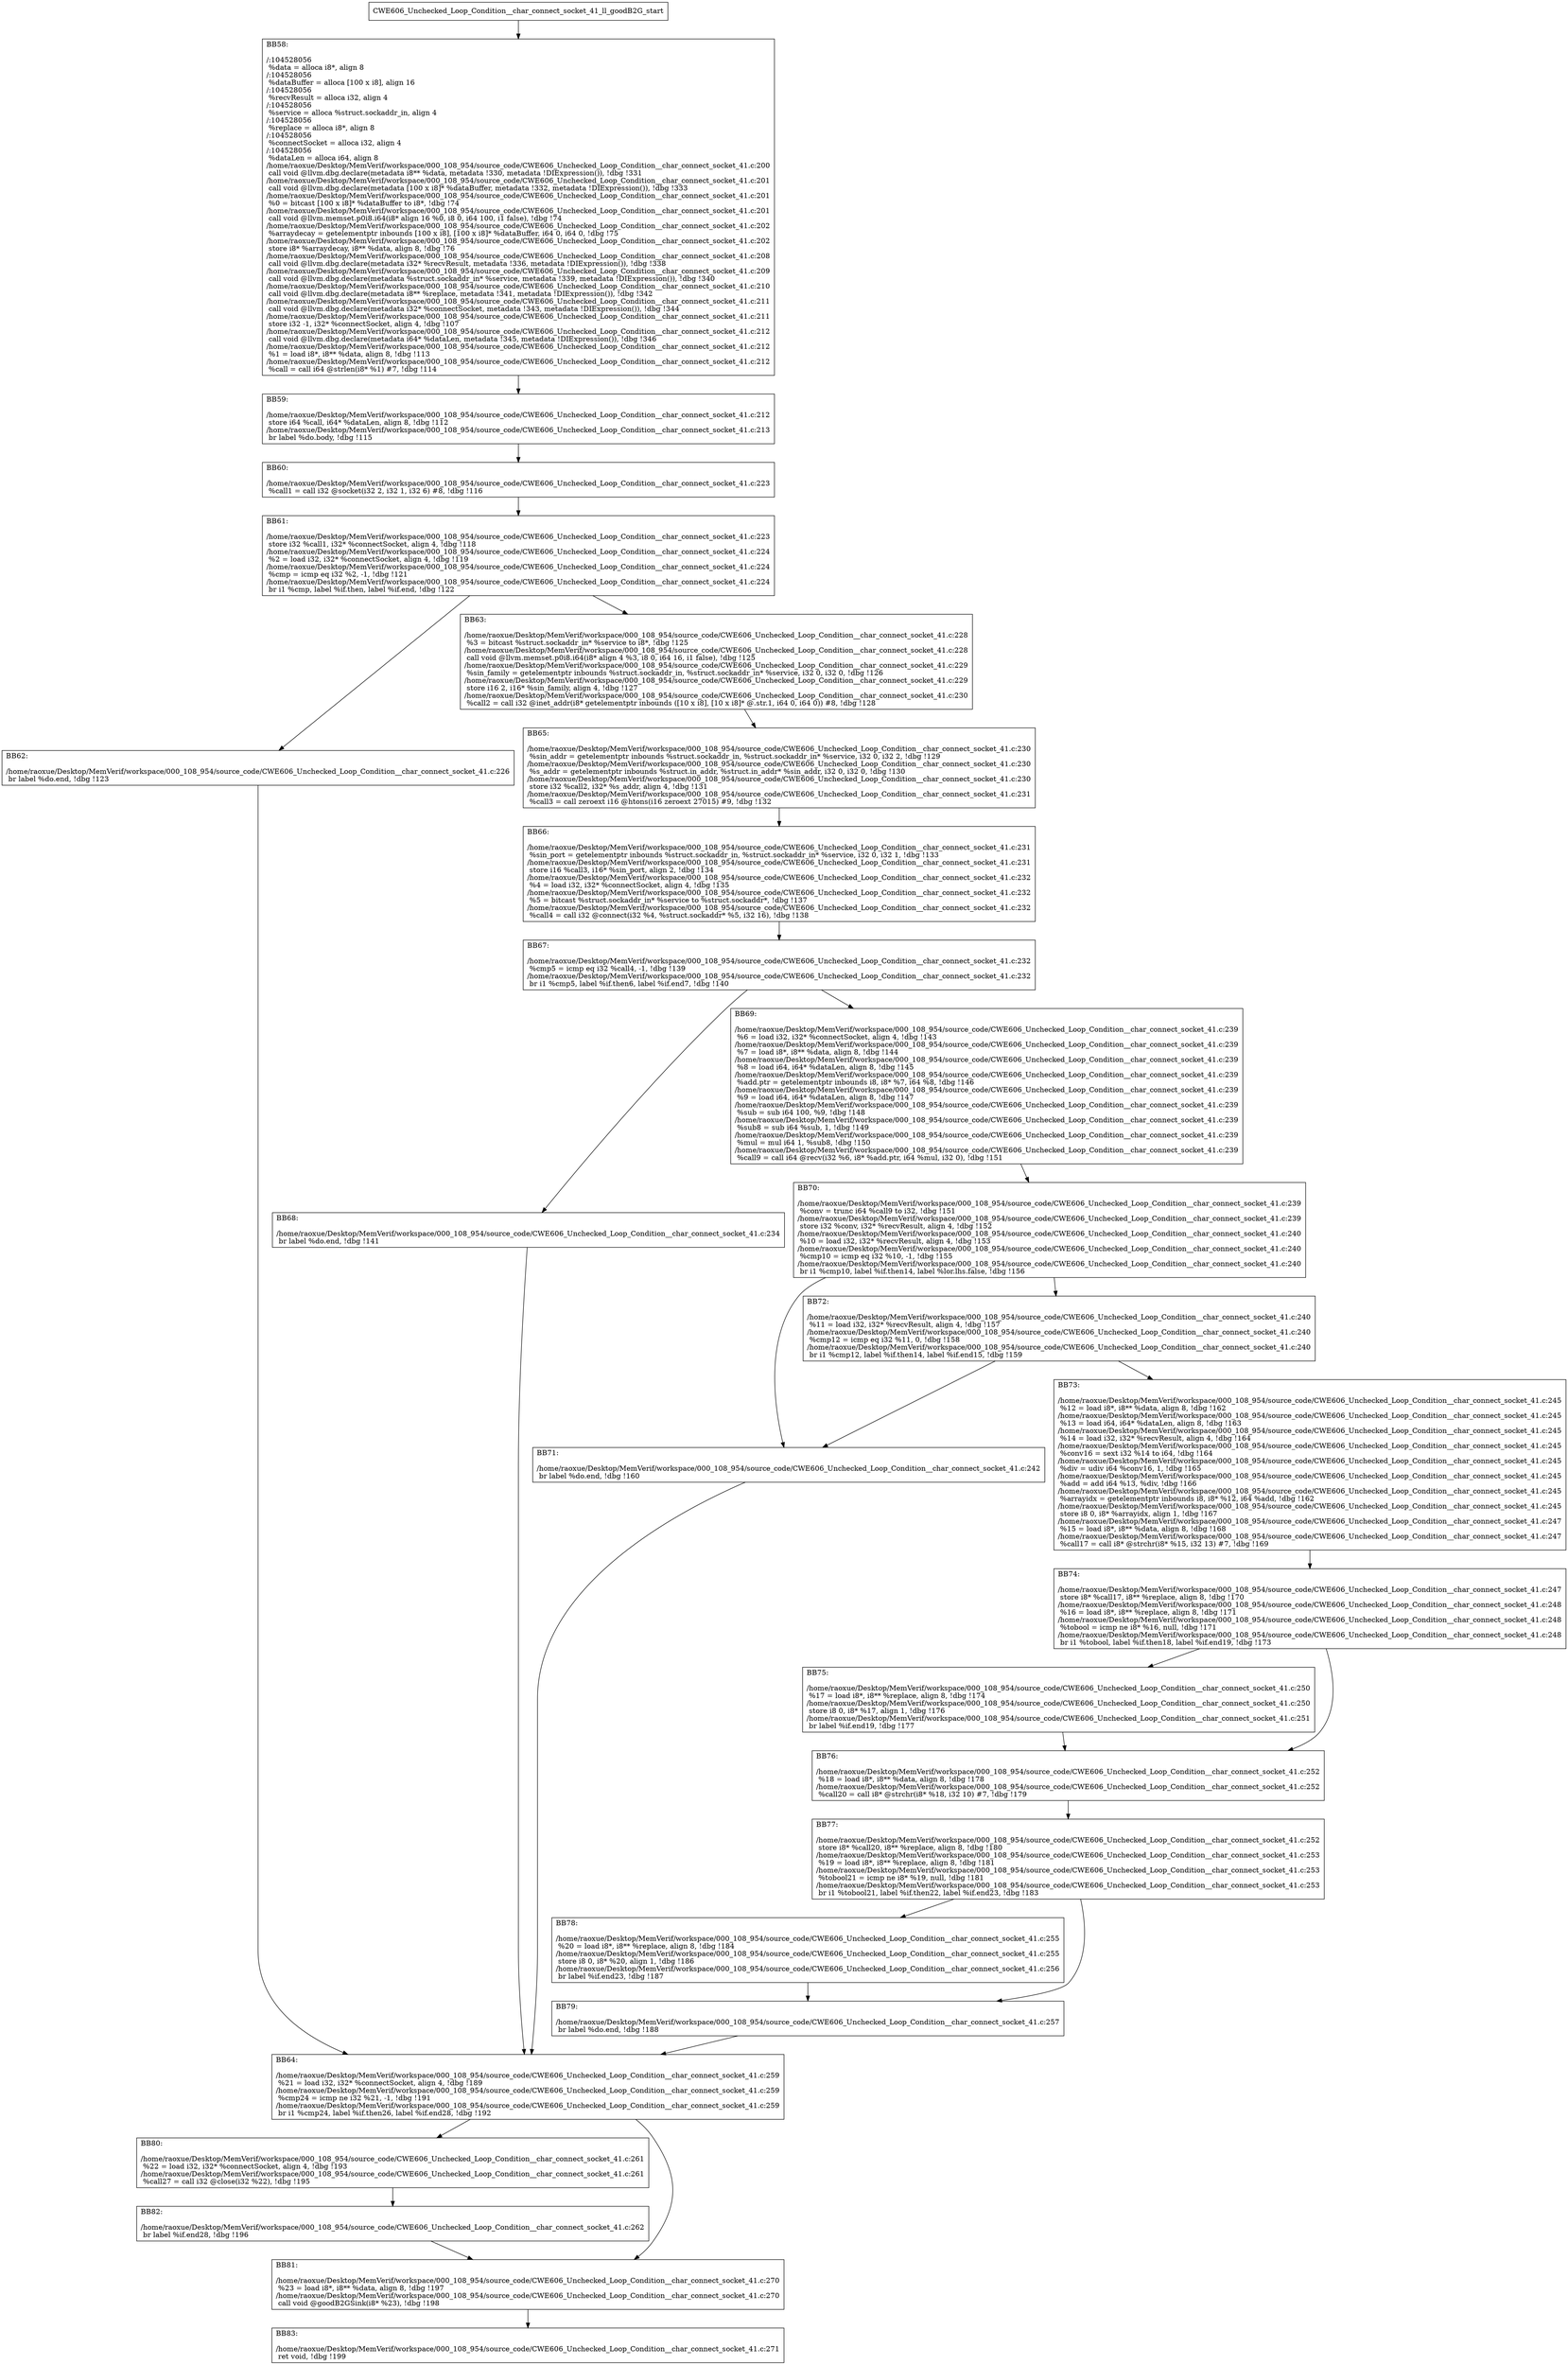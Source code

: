 digraph "CFG for'CWE606_Unchecked_Loop_Condition__char_connect_socket_41_ll_goodB2G' function" {
	BBCWE606_Unchecked_Loop_Condition__char_connect_socket_41_ll_goodB2G_start[shape=record,label="{CWE606_Unchecked_Loop_Condition__char_connect_socket_41_ll_goodB2G_start}"];
	BBCWE606_Unchecked_Loop_Condition__char_connect_socket_41_ll_goodB2G_start-> CWE606_Unchecked_Loop_Condition__char_connect_socket_41_ll_goodB2GBB58;
	CWE606_Unchecked_Loop_Condition__char_connect_socket_41_ll_goodB2GBB58 [shape=record, label="{BB58:\l\l/:104528056\l
  %data = alloca i8*, align 8\l
/:104528056\l
  %dataBuffer = alloca [100 x i8], align 16\l
/:104528056\l
  %recvResult = alloca i32, align 4\l
/:104528056\l
  %service = alloca %struct.sockaddr_in, align 4\l
/:104528056\l
  %replace = alloca i8*, align 8\l
/:104528056\l
  %connectSocket = alloca i32, align 4\l
/:104528056\l
  %dataLen = alloca i64, align 8\l
/home/raoxue/Desktop/MemVerif/workspace/000_108_954/source_code/CWE606_Unchecked_Loop_Condition__char_connect_socket_41.c:200\l
  call void @llvm.dbg.declare(metadata i8** %data, metadata !330, metadata !DIExpression()), !dbg !331\l
/home/raoxue/Desktop/MemVerif/workspace/000_108_954/source_code/CWE606_Unchecked_Loop_Condition__char_connect_socket_41.c:201\l
  call void @llvm.dbg.declare(metadata [100 x i8]* %dataBuffer, metadata !332, metadata !DIExpression()), !dbg !333\l
/home/raoxue/Desktop/MemVerif/workspace/000_108_954/source_code/CWE606_Unchecked_Loop_Condition__char_connect_socket_41.c:201\l
  %0 = bitcast [100 x i8]* %dataBuffer to i8*, !dbg !74\l
/home/raoxue/Desktop/MemVerif/workspace/000_108_954/source_code/CWE606_Unchecked_Loop_Condition__char_connect_socket_41.c:201\l
  call void @llvm.memset.p0i8.i64(i8* align 16 %0, i8 0, i64 100, i1 false), !dbg !74\l
/home/raoxue/Desktop/MemVerif/workspace/000_108_954/source_code/CWE606_Unchecked_Loop_Condition__char_connect_socket_41.c:202\l
  %arraydecay = getelementptr inbounds [100 x i8], [100 x i8]* %dataBuffer, i64 0, i64 0, !dbg !75\l
/home/raoxue/Desktop/MemVerif/workspace/000_108_954/source_code/CWE606_Unchecked_Loop_Condition__char_connect_socket_41.c:202\l
  store i8* %arraydecay, i8** %data, align 8, !dbg !76\l
/home/raoxue/Desktop/MemVerif/workspace/000_108_954/source_code/CWE606_Unchecked_Loop_Condition__char_connect_socket_41.c:208\l
  call void @llvm.dbg.declare(metadata i32* %recvResult, metadata !336, metadata !DIExpression()), !dbg !338\l
/home/raoxue/Desktop/MemVerif/workspace/000_108_954/source_code/CWE606_Unchecked_Loop_Condition__char_connect_socket_41.c:209\l
  call void @llvm.dbg.declare(metadata %struct.sockaddr_in* %service, metadata !339, metadata !DIExpression()), !dbg !340\l
/home/raoxue/Desktop/MemVerif/workspace/000_108_954/source_code/CWE606_Unchecked_Loop_Condition__char_connect_socket_41.c:210\l
  call void @llvm.dbg.declare(metadata i8** %replace, metadata !341, metadata !DIExpression()), !dbg !342\l
/home/raoxue/Desktop/MemVerif/workspace/000_108_954/source_code/CWE606_Unchecked_Loop_Condition__char_connect_socket_41.c:211\l
  call void @llvm.dbg.declare(metadata i32* %connectSocket, metadata !343, metadata !DIExpression()), !dbg !344\l
/home/raoxue/Desktop/MemVerif/workspace/000_108_954/source_code/CWE606_Unchecked_Loop_Condition__char_connect_socket_41.c:211\l
  store i32 -1, i32* %connectSocket, align 4, !dbg !107\l
/home/raoxue/Desktop/MemVerif/workspace/000_108_954/source_code/CWE606_Unchecked_Loop_Condition__char_connect_socket_41.c:212\l
  call void @llvm.dbg.declare(metadata i64* %dataLen, metadata !345, metadata !DIExpression()), !dbg !346\l
/home/raoxue/Desktop/MemVerif/workspace/000_108_954/source_code/CWE606_Unchecked_Loop_Condition__char_connect_socket_41.c:212\l
  %1 = load i8*, i8** %data, align 8, !dbg !113\l
/home/raoxue/Desktop/MemVerif/workspace/000_108_954/source_code/CWE606_Unchecked_Loop_Condition__char_connect_socket_41.c:212\l
  %call = call i64 @strlen(i8* %1) #7, !dbg !114\l
}"];
	CWE606_Unchecked_Loop_Condition__char_connect_socket_41_ll_goodB2GBB58-> CWE606_Unchecked_Loop_Condition__char_connect_socket_41_ll_goodB2GBB59;
	CWE606_Unchecked_Loop_Condition__char_connect_socket_41_ll_goodB2GBB59 [shape=record, label="{BB59:\l\l/home/raoxue/Desktop/MemVerif/workspace/000_108_954/source_code/CWE606_Unchecked_Loop_Condition__char_connect_socket_41.c:212\l
  store i64 %call, i64* %dataLen, align 8, !dbg !112\l
/home/raoxue/Desktop/MemVerif/workspace/000_108_954/source_code/CWE606_Unchecked_Loop_Condition__char_connect_socket_41.c:213\l
  br label %do.body, !dbg !115\l
}"];
	CWE606_Unchecked_Loop_Condition__char_connect_socket_41_ll_goodB2GBB59-> CWE606_Unchecked_Loop_Condition__char_connect_socket_41_ll_goodB2GBB60;
	CWE606_Unchecked_Loop_Condition__char_connect_socket_41_ll_goodB2GBB60 [shape=record, label="{BB60:\l\l/home/raoxue/Desktop/MemVerif/workspace/000_108_954/source_code/CWE606_Unchecked_Loop_Condition__char_connect_socket_41.c:223\l
  %call1 = call i32 @socket(i32 2, i32 1, i32 6) #8, !dbg !116\l
}"];
	CWE606_Unchecked_Loop_Condition__char_connect_socket_41_ll_goodB2GBB60-> CWE606_Unchecked_Loop_Condition__char_connect_socket_41_ll_goodB2GBB61;
	CWE606_Unchecked_Loop_Condition__char_connect_socket_41_ll_goodB2GBB61 [shape=record, label="{BB61:\l\l/home/raoxue/Desktop/MemVerif/workspace/000_108_954/source_code/CWE606_Unchecked_Loop_Condition__char_connect_socket_41.c:223\l
  store i32 %call1, i32* %connectSocket, align 4, !dbg !118\l
/home/raoxue/Desktop/MemVerif/workspace/000_108_954/source_code/CWE606_Unchecked_Loop_Condition__char_connect_socket_41.c:224\l
  %2 = load i32, i32* %connectSocket, align 4, !dbg !119\l
/home/raoxue/Desktop/MemVerif/workspace/000_108_954/source_code/CWE606_Unchecked_Loop_Condition__char_connect_socket_41.c:224\l
  %cmp = icmp eq i32 %2, -1, !dbg !121\l
/home/raoxue/Desktop/MemVerif/workspace/000_108_954/source_code/CWE606_Unchecked_Loop_Condition__char_connect_socket_41.c:224\l
  br i1 %cmp, label %if.then, label %if.end, !dbg !122\l
}"];
	CWE606_Unchecked_Loop_Condition__char_connect_socket_41_ll_goodB2GBB61-> CWE606_Unchecked_Loop_Condition__char_connect_socket_41_ll_goodB2GBB62;
	CWE606_Unchecked_Loop_Condition__char_connect_socket_41_ll_goodB2GBB61-> CWE606_Unchecked_Loop_Condition__char_connect_socket_41_ll_goodB2GBB63;
	CWE606_Unchecked_Loop_Condition__char_connect_socket_41_ll_goodB2GBB62 [shape=record, label="{BB62:\l\l/home/raoxue/Desktop/MemVerif/workspace/000_108_954/source_code/CWE606_Unchecked_Loop_Condition__char_connect_socket_41.c:226\l
  br label %do.end, !dbg !123\l
}"];
	CWE606_Unchecked_Loop_Condition__char_connect_socket_41_ll_goodB2GBB62-> CWE606_Unchecked_Loop_Condition__char_connect_socket_41_ll_goodB2GBB64;
	CWE606_Unchecked_Loop_Condition__char_connect_socket_41_ll_goodB2GBB63 [shape=record, label="{BB63:\l\l/home/raoxue/Desktop/MemVerif/workspace/000_108_954/source_code/CWE606_Unchecked_Loop_Condition__char_connect_socket_41.c:228\l
  %3 = bitcast %struct.sockaddr_in* %service to i8*, !dbg !125\l
/home/raoxue/Desktop/MemVerif/workspace/000_108_954/source_code/CWE606_Unchecked_Loop_Condition__char_connect_socket_41.c:228\l
  call void @llvm.memset.p0i8.i64(i8* align 4 %3, i8 0, i64 16, i1 false), !dbg !125\l
/home/raoxue/Desktop/MemVerif/workspace/000_108_954/source_code/CWE606_Unchecked_Loop_Condition__char_connect_socket_41.c:229\l
  %sin_family = getelementptr inbounds %struct.sockaddr_in, %struct.sockaddr_in* %service, i32 0, i32 0, !dbg !126\l
/home/raoxue/Desktop/MemVerif/workspace/000_108_954/source_code/CWE606_Unchecked_Loop_Condition__char_connect_socket_41.c:229\l
  store i16 2, i16* %sin_family, align 4, !dbg !127\l
/home/raoxue/Desktop/MemVerif/workspace/000_108_954/source_code/CWE606_Unchecked_Loop_Condition__char_connect_socket_41.c:230\l
  %call2 = call i32 @inet_addr(i8* getelementptr inbounds ([10 x i8], [10 x i8]* @.str.1, i64 0, i64 0)) #8, !dbg !128\l
}"];
	CWE606_Unchecked_Loop_Condition__char_connect_socket_41_ll_goodB2GBB63-> CWE606_Unchecked_Loop_Condition__char_connect_socket_41_ll_goodB2GBB65;
	CWE606_Unchecked_Loop_Condition__char_connect_socket_41_ll_goodB2GBB65 [shape=record, label="{BB65:\l\l/home/raoxue/Desktop/MemVerif/workspace/000_108_954/source_code/CWE606_Unchecked_Loop_Condition__char_connect_socket_41.c:230\l
  %sin_addr = getelementptr inbounds %struct.sockaddr_in, %struct.sockaddr_in* %service, i32 0, i32 2, !dbg !129\l
/home/raoxue/Desktop/MemVerif/workspace/000_108_954/source_code/CWE606_Unchecked_Loop_Condition__char_connect_socket_41.c:230\l
  %s_addr = getelementptr inbounds %struct.in_addr, %struct.in_addr* %sin_addr, i32 0, i32 0, !dbg !130\l
/home/raoxue/Desktop/MemVerif/workspace/000_108_954/source_code/CWE606_Unchecked_Loop_Condition__char_connect_socket_41.c:230\l
  store i32 %call2, i32* %s_addr, align 4, !dbg !131\l
/home/raoxue/Desktop/MemVerif/workspace/000_108_954/source_code/CWE606_Unchecked_Loop_Condition__char_connect_socket_41.c:231\l
  %call3 = call zeroext i16 @htons(i16 zeroext 27015) #9, !dbg !132\l
}"];
	CWE606_Unchecked_Loop_Condition__char_connect_socket_41_ll_goodB2GBB65-> CWE606_Unchecked_Loop_Condition__char_connect_socket_41_ll_goodB2GBB66;
	CWE606_Unchecked_Loop_Condition__char_connect_socket_41_ll_goodB2GBB66 [shape=record, label="{BB66:\l\l/home/raoxue/Desktop/MemVerif/workspace/000_108_954/source_code/CWE606_Unchecked_Loop_Condition__char_connect_socket_41.c:231\l
  %sin_port = getelementptr inbounds %struct.sockaddr_in, %struct.sockaddr_in* %service, i32 0, i32 1, !dbg !133\l
/home/raoxue/Desktop/MemVerif/workspace/000_108_954/source_code/CWE606_Unchecked_Loop_Condition__char_connect_socket_41.c:231\l
  store i16 %call3, i16* %sin_port, align 2, !dbg !134\l
/home/raoxue/Desktop/MemVerif/workspace/000_108_954/source_code/CWE606_Unchecked_Loop_Condition__char_connect_socket_41.c:232\l
  %4 = load i32, i32* %connectSocket, align 4, !dbg !135\l
/home/raoxue/Desktop/MemVerif/workspace/000_108_954/source_code/CWE606_Unchecked_Loop_Condition__char_connect_socket_41.c:232\l
  %5 = bitcast %struct.sockaddr_in* %service to %struct.sockaddr*, !dbg !137\l
/home/raoxue/Desktop/MemVerif/workspace/000_108_954/source_code/CWE606_Unchecked_Loop_Condition__char_connect_socket_41.c:232\l
  %call4 = call i32 @connect(i32 %4, %struct.sockaddr* %5, i32 16), !dbg !138\l
}"];
	CWE606_Unchecked_Loop_Condition__char_connect_socket_41_ll_goodB2GBB66-> CWE606_Unchecked_Loop_Condition__char_connect_socket_41_ll_goodB2GBB67;
	CWE606_Unchecked_Loop_Condition__char_connect_socket_41_ll_goodB2GBB67 [shape=record, label="{BB67:\l\l/home/raoxue/Desktop/MemVerif/workspace/000_108_954/source_code/CWE606_Unchecked_Loop_Condition__char_connect_socket_41.c:232\l
  %cmp5 = icmp eq i32 %call4, -1, !dbg !139\l
/home/raoxue/Desktop/MemVerif/workspace/000_108_954/source_code/CWE606_Unchecked_Loop_Condition__char_connect_socket_41.c:232\l
  br i1 %cmp5, label %if.then6, label %if.end7, !dbg !140\l
}"];
	CWE606_Unchecked_Loop_Condition__char_connect_socket_41_ll_goodB2GBB67-> CWE606_Unchecked_Loop_Condition__char_connect_socket_41_ll_goodB2GBB68;
	CWE606_Unchecked_Loop_Condition__char_connect_socket_41_ll_goodB2GBB67-> CWE606_Unchecked_Loop_Condition__char_connect_socket_41_ll_goodB2GBB69;
	CWE606_Unchecked_Loop_Condition__char_connect_socket_41_ll_goodB2GBB68 [shape=record, label="{BB68:\l\l/home/raoxue/Desktop/MemVerif/workspace/000_108_954/source_code/CWE606_Unchecked_Loop_Condition__char_connect_socket_41.c:234\l
  br label %do.end, !dbg !141\l
}"];
	CWE606_Unchecked_Loop_Condition__char_connect_socket_41_ll_goodB2GBB68-> CWE606_Unchecked_Loop_Condition__char_connect_socket_41_ll_goodB2GBB64;
	CWE606_Unchecked_Loop_Condition__char_connect_socket_41_ll_goodB2GBB69 [shape=record, label="{BB69:\l\l/home/raoxue/Desktop/MemVerif/workspace/000_108_954/source_code/CWE606_Unchecked_Loop_Condition__char_connect_socket_41.c:239\l
  %6 = load i32, i32* %connectSocket, align 4, !dbg !143\l
/home/raoxue/Desktop/MemVerif/workspace/000_108_954/source_code/CWE606_Unchecked_Loop_Condition__char_connect_socket_41.c:239\l
  %7 = load i8*, i8** %data, align 8, !dbg !144\l
/home/raoxue/Desktop/MemVerif/workspace/000_108_954/source_code/CWE606_Unchecked_Loop_Condition__char_connect_socket_41.c:239\l
  %8 = load i64, i64* %dataLen, align 8, !dbg !145\l
/home/raoxue/Desktop/MemVerif/workspace/000_108_954/source_code/CWE606_Unchecked_Loop_Condition__char_connect_socket_41.c:239\l
  %add.ptr = getelementptr inbounds i8, i8* %7, i64 %8, !dbg !146\l
/home/raoxue/Desktop/MemVerif/workspace/000_108_954/source_code/CWE606_Unchecked_Loop_Condition__char_connect_socket_41.c:239\l
  %9 = load i64, i64* %dataLen, align 8, !dbg !147\l
/home/raoxue/Desktop/MemVerif/workspace/000_108_954/source_code/CWE606_Unchecked_Loop_Condition__char_connect_socket_41.c:239\l
  %sub = sub i64 100, %9, !dbg !148\l
/home/raoxue/Desktop/MemVerif/workspace/000_108_954/source_code/CWE606_Unchecked_Loop_Condition__char_connect_socket_41.c:239\l
  %sub8 = sub i64 %sub, 1, !dbg !149\l
/home/raoxue/Desktop/MemVerif/workspace/000_108_954/source_code/CWE606_Unchecked_Loop_Condition__char_connect_socket_41.c:239\l
  %mul = mul i64 1, %sub8, !dbg !150\l
/home/raoxue/Desktop/MemVerif/workspace/000_108_954/source_code/CWE606_Unchecked_Loop_Condition__char_connect_socket_41.c:239\l
  %call9 = call i64 @recv(i32 %6, i8* %add.ptr, i64 %mul, i32 0), !dbg !151\l
}"];
	CWE606_Unchecked_Loop_Condition__char_connect_socket_41_ll_goodB2GBB69-> CWE606_Unchecked_Loop_Condition__char_connect_socket_41_ll_goodB2GBB70;
	CWE606_Unchecked_Loop_Condition__char_connect_socket_41_ll_goodB2GBB70 [shape=record, label="{BB70:\l\l/home/raoxue/Desktop/MemVerif/workspace/000_108_954/source_code/CWE606_Unchecked_Loop_Condition__char_connect_socket_41.c:239\l
  %conv = trunc i64 %call9 to i32, !dbg !151\l
/home/raoxue/Desktop/MemVerif/workspace/000_108_954/source_code/CWE606_Unchecked_Loop_Condition__char_connect_socket_41.c:239\l
  store i32 %conv, i32* %recvResult, align 4, !dbg !152\l
/home/raoxue/Desktop/MemVerif/workspace/000_108_954/source_code/CWE606_Unchecked_Loop_Condition__char_connect_socket_41.c:240\l
  %10 = load i32, i32* %recvResult, align 4, !dbg !153\l
/home/raoxue/Desktop/MemVerif/workspace/000_108_954/source_code/CWE606_Unchecked_Loop_Condition__char_connect_socket_41.c:240\l
  %cmp10 = icmp eq i32 %10, -1, !dbg !155\l
/home/raoxue/Desktop/MemVerif/workspace/000_108_954/source_code/CWE606_Unchecked_Loop_Condition__char_connect_socket_41.c:240\l
  br i1 %cmp10, label %if.then14, label %lor.lhs.false, !dbg !156\l
}"];
	CWE606_Unchecked_Loop_Condition__char_connect_socket_41_ll_goodB2GBB70-> CWE606_Unchecked_Loop_Condition__char_connect_socket_41_ll_goodB2GBB71;
	CWE606_Unchecked_Loop_Condition__char_connect_socket_41_ll_goodB2GBB70-> CWE606_Unchecked_Loop_Condition__char_connect_socket_41_ll_goodB2GBB72;
	CWE606_Unchecked_Loop_Condition__char_connect_socket_41_ll_goodB2GBB72 [shape=record, label="{BB72:\l\l/home/raoxue/Desktop/MemVerif/workspace/000_108_954/source_code/CWE606_Unchecked_Loop_Condition__char_connect_socket_41.c:240\l
  %11 = load i32, i32* %recvResult, align 4, !dbg !157\l
/home/raoxue/Desktop/MemVerif/workspace/000_108_954/source_code/CWE606_Unchecked_Loop_Condition__char_connect_socket_41.c:240\l
  %cmp12 = icmp eq i32 %11, 0, !dbg !158\l
/home/raoxue/Desktop/MemVerif/workspace/000_108_954/source_code/CWE606_Unchecked_Loop_Condition__char_connect_socket_41.c:240\l
  br i1 %cmp12, label %if.then14, label %if.end15, !dbg !159\l
}"];
	CWE606_Unchecked_Loop_Condition__char_connect_socket_41_ll_goodB2GBB72-> CWE606_Unchecked_Loop_Condition__char_connect_socket_41_ll_goodB2GBB71;
	CWE606_Unchecked_Loop_Condition__char_connect_socket_41_ll_goodB2GBB72-> CWE606_Unchecked_Loop_Condition__char_connect_socket_41_ll_goodB2GBB73;
	CWE606_Unchecked_Loop_Condition__char_connect_socket_41_ll_goodB2GBB71 [shape=record, label="{BB71:\l\l/home/raoxue/Desktop/MemVerif/workspace/000_108_954/source_code/CWE606_Unchecked_Loop_Condition__char_connect_socket_41.c:242\l
  br label %do.end, !dbg !160\l
}"];
	CWE606_Unchecked_Loop_Condition__char_connect_socket_41_ll_goodB2GBB71-> CWE606_Unchecked_Loop_Condition__char_connect_socket_41_ll_goodB2GBB64;
	CWE606_Unchecked_Loop_Condition__char_connect_socket_41_ll_goodB2GBB73 [shape=record, label="{BB73:\l\l/home/raoxue/Desktop/MemVerif/workspace/000_108_954/source_code/CWE606_Unchecked_Loop_Condition__char_connect_socket_41.c:245\l
  %12 = load i8*, i8** %data, align 8, !dbg !162\l
/home/raoxue/Desktop/MemVerif/workspace/000_108_954/source_code/CWE606_Unchecked_Loop_Condition__char_connect_socket_41.c:245\l
  %13 = load i64, i64* %dataLen, align 8, !dbg !163\l
/home/raoxue/Desktop/MemVerif/workspace/000_108_954/source_code/CWE606_Unchecked_Loop_Condition__char_connect_socket_41.c:245\l
  %14 = load i32, i32* %recvResult, align 4, !dbg !164\l
/home/raoxue/Desktop/MemVerif/workspace/000_108_954/source_code/CWE606_Unchecked_Loop_Condition__char_connect_socket_41.c:245\l
  %conv16 = sext i32 %14 to i64, !dbg !164\l
/home/raoxue/Desktop/MemVerif/workspace/000_108_954/source_code/CWE606_Unchecked_Loop_Condition__char_connect_socket_41.c:245\l
  %div = udiv i64 %conv16, 1, !dbg !165\l
/home/raoxue/Desktop/MemVerif/workspace/000_108_954/source_code/CWE606_Unchecked_Loop_Condition__char_connect_socket_41.c:245\l
  %add = add i64 %13, %div, !dbg !166\l
/home/raoxue/Desktop/MemVerif/workspace/000_108_954/source_code/CWE606_Unchecked_Loop_Condition__char_connect_socket_41.c:245\l
  %arrayidx = getelementptr inbounds i8, i8* %12, i64 %add, !dbg !162\l
/home/raoxue/Desktop/MemVerif/workspace/000_108_954/source_code/CWE606_Unchecked_Loop_Condition__char_connect_socket_41.c:245\l
  store i8 0, i8* %arrayidx, align 1, !dbg !167\l
/home/raoxue/Desktop/MemVerif/workspace/000_108_954/source_code/CWE606_Unchecked_Loop_Condition__char_connect_socket_41.c:247\l
  %15 = load i8*, i8** %data, align 8, !dbg !168\l
/home/raoxue/Desktop/MemVerif/workspace/000_108_954/source_code/CWE606_Unchecked_Loop_Condition__char_connect_socket_41.c:247\l
  %call17 = call i8* @strchr(i8* %15, i32 13) #7, !dbg !169\l
}"];
	CWE606_Unchecked_Loop_Condition__char_connect_socket_41_ll_goodB2GBB73-> CWE606_Unchecked_Loop_Condition__char_connect_socket_41_ll_goodB2GBB74;
	CWE606_Unchecked_Loop_Condition__char_connect_socket_41_ll_goodB2GBB74 [shape=record, label="{BB74:\l\l/home/raoxue/Desktop/MemVerif/workspace/000_108_954/source_code/CWE606_Unchecked_Loop_Condition__char_connect_socket_41.c:247\l
  store i8* %call17, i8** %replace, align 8, !dbg !170\l
/home/raoxue/Desktop/MemVerif/workspace/000_108_954/source_code/CWE606_Unchecked_Loop_Condition__char_connect_socket_41.c:248\l
  %16 = load i8*, i8** %replace, align 8, !dbg !171\l
/home/raoxue/Desktop/MemVerif/workspace/000_108_954/source_code/CWE606_Unchecked_Loop_Condition__char_connect_socket_41.c:248\l
  %tobool = icmp ne i8* %16, null, !dbg !171\l
/home/raoxue/Desktop/MemVerif/workspace/000_108_954/source_code/CWE606_Unchecked_Loop_Condition__char_connect_socket_41.c:248\l
  br i1 %tobool, label %if.then18, label %if.end19, !dbg !173\l
}"];
	CWE606_Unchecked_Loop_Condition__char_connect_socket_41_ll_goodB2GBB74-> CWE606_Unchecked_Loop_Condition__char_connect_socket_41_ll_goodB2GBB75;
	CWE606_Unchecked_Loop_Condition__char_connect_socket_41_ll_goodB2GBB74-> CWE606_Unchecked_Loop_Condition__char_connect_socket_41_ll_goodB2GBB76;
	CWE606_Unchecked_Loop_Condition__char_connect_socket_41_ll_goodB2GBB75 [shape=record, label="{BB75:\l\l/home/raoxue/Desktop/MemVerif/workspace/000_108_954/source_code/CWE606_Unchecked_Loop_Condition__char_connect_socket_41.c:250\l
  %17 = load i8*, i8** %replace, align 8, !dbg !174\l
/home/raoxue/Desktop/MemVerif/workspace/000_108_954/source_code/CWE606_Unchecked_Loop_Condition__char_connect_socket_41.c:250\l
  store i8 0, i8* %17, align 1, !dbg !176\l
/home/raoxue/Desktop/MemVerif/workspace/000_108_954/source_code/CWE606_Unchecked_Loop_Condition__char_connect_socket_41.c:251\l
  br label %if.end19, !dbg !177\l
}"];
	CWE606_Unchecked_Loop_Condition__char_connect_socket_41_ll_goodB2GBB75-> CWE606_Unchecked_Loop_Condition__char_connect_socket_41_ll_goodB2GBB76;
	CWE606_Unchecked_Loop_Condition__char_connect_socket_41_ll_goodB2GBB76 [shape=record, label="{BB76:\l\l/home/raoxue/Desktop/MemVerif/workspace/000_108_954/source_code/CWE606_Unchecked_Loop_Condition__char_connect_socket_41.c:252\l
  %18 = load i8*, i8** %data, align 8, !dbg !178\l
/home/raoxue/Desktop/MemVerif/workspace/000_108_954/source_code/CWE606_Unchecked_Loop_Condition__char_connect_socket_41.c:252\l
  %call20 = call i8* @strchr(i8* %18, i32 10) #7, !dbg !179\l
}"];
	CWE606_Unchecked_Loop_Condition__char_connect_socket_41_ll_goodB2GBB76-> CWE606_Unchecked_Loop_Condition__char_connect_socket_41_ll_goodB2GBB77;
	CWE606_Unchecked_Loop_Condition__char_connect_socket_41_ll_goodB2GBB77 [shape=record, label="{BB77:\l\l/home/raoxue/Desktop/MemVerif/workspace/000_108_954/source_code/CWE606_Unchecked_Loop_Condition__char_connect_socket_41.c:252\l
  store i8* %call20, i8** %replace, align 8, !dbg !180\l
/home/raoxue/Desktop/MemVerif/workspace/000_108_954/source_code/CWE606_Unchecked_Loop_Condition__char_connect_socket_41.c:253\l
  %19 = load i8*, i8** %replace, align 8, !dbg !181\l
/home/raoxue/Desktop/MemVerif/workspace/000_108_954/source_code/CWE606_Unchecked_Loop_Condition__char_connect_socket_41.c:253\l
  %tobool21 = icmp ne i8* %19, null, !dbg !181\l
/home/raoxue/Desktop/MemVerif/workspace/000_108_954/source_code/CWE606_Unchecked_Loop_Condition__char_connect_socket_41.c:253\l
  br i1 %tobool21, label %if.then22, label %if.end23, !dbg !183\l
}"];
	CWE606_Unchecked_Loop_Condition__char_connect_socket_41_ll_goodB2GBB77-> CWE606_Unchecked_Loop_Condition__char_connect_socket_41_ll_goodB2GBB78;
	CWE606_Unchecked_Loop_Condition__char_connect_socket_41_ll_goodB2GBB77-> CWE606_Unchecked_Loop_Condition__char_connect_socket_41_ll_goodB2GBB79;
	CWE606_Unchecked_Loop_Condition__char_connect_socket_41_ll_goodB2GBB78 [shape=record, label="{BB78:\l\l/home/raoxue/Desktop/MemVerif/workspace/000_108_954/source_code/CWE606_Unchecked_Loop_Condition__char_connect_socket_41.c:255\l
  %20 = load i8*, i8** %replace, align 8, !dbg !184\l
/home/raoxue/Desktop/MemVerif/workspace/000_108_954/source_code/CWE606_Unchecked_Loop_Condition__char_connect_socket_41.c:255\l
  store i8 0, i8* %20, align 1, !dbg !186\l
/home/raoxue/Desktop/MemVerif/workspace/000_108_954/source_code/CWE606_Unchecked_Loop_Condition__char_connect_socket_41.c:256\l
  br label %if.end23, !dbg !187\l
}"];
	CWE606_Unchecked_Loop_Condition__char_connect_socket_41_ll_goodB2GBB78-> CWE606_Unchecked_Loop_Condition__char_connect_socket_41_ll_goodB2GBB79;
	CWE606_Unchecked_Loop_Condition__char_connect_socket_41_ll_goodB2GBB79 [shape=record, label="{BB79:\l\l/home/raoxue/Desktop/MemVerif/workspace/000_108_954/source_code/CWE606_Unchecked_Loop_Condition__char_connect_socket_41.c:257\l
  br label %do.end, !dbg !188\l
}"];
	CWE606_Unchecked_Loop_Condition__char_connect_socket_41_ll_goodB2GBB79-> CWE606_Unchecked_Loop_Condition__char_connect_socket_41_ll_goodB2GBB64;
	CWE606_Unchecked_Loop_Condition__char_connect_socket_41_ll_goodB2GBB64 [shape=record, label="{BB64:\l\l/home/raoxue/Desktop/MemVerif/workspace/000_108_954/source_code/CWE606_Unchecked_Loop_Condition__char_connect_socket_41.c:259\l
  %21 = load i32, i32* %connectSocket, align 4, !dbg !189\l
/home/raoxue/Desktop/MemVerif/workspace/000_108_954/source_code/CWE606_Unchecked_Loop_Condition__char_connect_socket_41.c:259\l
  %cmp24 = icmp ne i32 %21, -1, !dbg !191\l
/home/raoxue/Desktop/MemVerif/workspace/000_108_954/source_code/CWE606_Unchecked_Loop_Condition__char_connect_socket_41.c:259\l
  br i1 %cmp24, label %if.then26, label %if.end28, !dbg !192\l
}"];
	CWE606_Unchecked_Loop_Condition__char_connect_socket_41_ll_goodB2GBB64-> CWE606_Unchecked_Loop_Condition__char_connect_socket_41_ll_goodB2GBB80;
	CWE606_Unchecked_Loop_Condition__char_connect_socket_41_ll_goodB2GBB64-> CWE606_Unchecked_Loop_Condition__char_connect_socket_41_ll_goodB2GBB81;
	CWE606_Unchecked_Loop_Condition__char_connect_socket_41_ll_goodB2GBB80 [shape=record, label="{BB80:\l\l/home/raoxue/Desktop/MemVerif/workspace/000_108_954/source_code/CWE606_Unchecked_Loop_Condition__char_connect_socket_41.c:261\l
  %22 = load i32, i32* %connectSocket, align 4, !dbg !193\l
/home/raoxue/Desktop/MemVerif/workspace/000_108_954/source_code/CWE606_Unchecked_Loop_Condition__char_connect_socket_41.c:261\l
  %call27 = call i32 @close(i32 %22), !dbg !195\l
}"];
	CWE606_Unchecked_Loop_Condition__char_connect_socket_41_ll_goodB2GBB80-> CWE606_Unchecked_Loop_Condition__char_connect_socket_41_ll_goodB2GBB82;
	CWE606_Unchecked_Loop_Condition__char_connect_socket_41_ll_goodB2GBB82 [shape=record, label="{BB82:\l\l/home/raoxue/Desktop/MemVerif/workspace/000_108_954/source_code/CWE606_Unchecked_Loop_Condition__char_connect_socket_41.c:262\l
  br label %if.end28, !dbg !196\l
}"];
	CWE606_Unchecked_Loop_Condition__char_connect_socket_41_ll_goodB2GBB82-> CWE606_Unchecked_Loop_Condition__char_connect_socket_41_ll_goodB2GBB81;
	CWE606_Unchecked_Loop_Condition__char_connect_socket_41_ll_goodB2GBB81 [shape=record, label="{BB81:\l\l/home/raoxue/Desktop/MemVerif/workspace/000_108_954/source_code/CWE606_Unchecked_Loop_Condition__char_connect_socket_41.c:270\l
  %23 = load i8*, i8** %data, align 8, !dbg !197\l
/home/raoxue/Desktop/MemVerif/workspace/000_108_954/source_code/CWE606_Unchecked_Loop_Condition__char_connect_socket_41.c:270\l
  call void @goodB2GSink(i8* %23), !dbg !198\l
}"];
	CWE606_Unchecked_Loop_Condition__char_connect_socket_41_ll_goodB2GBB81-> CWE606_Unchecked_Loop_Condition__char_connect_socket_41_ll_goodB2GBB83;
	CWE606_Unchecked_Loop_Condition__char_connect_socket_41_ll_goodB2GBB83 [shape=record, label="{BB83:\l\l/home/raoxue/Desktop/MemVerif/workspace/000_108_954/source_code/CWE606_Unchecked_Loop_Condition__char_connect_socket_41.c:271\l
  ret void, !dbg !199\l
}"];
}
